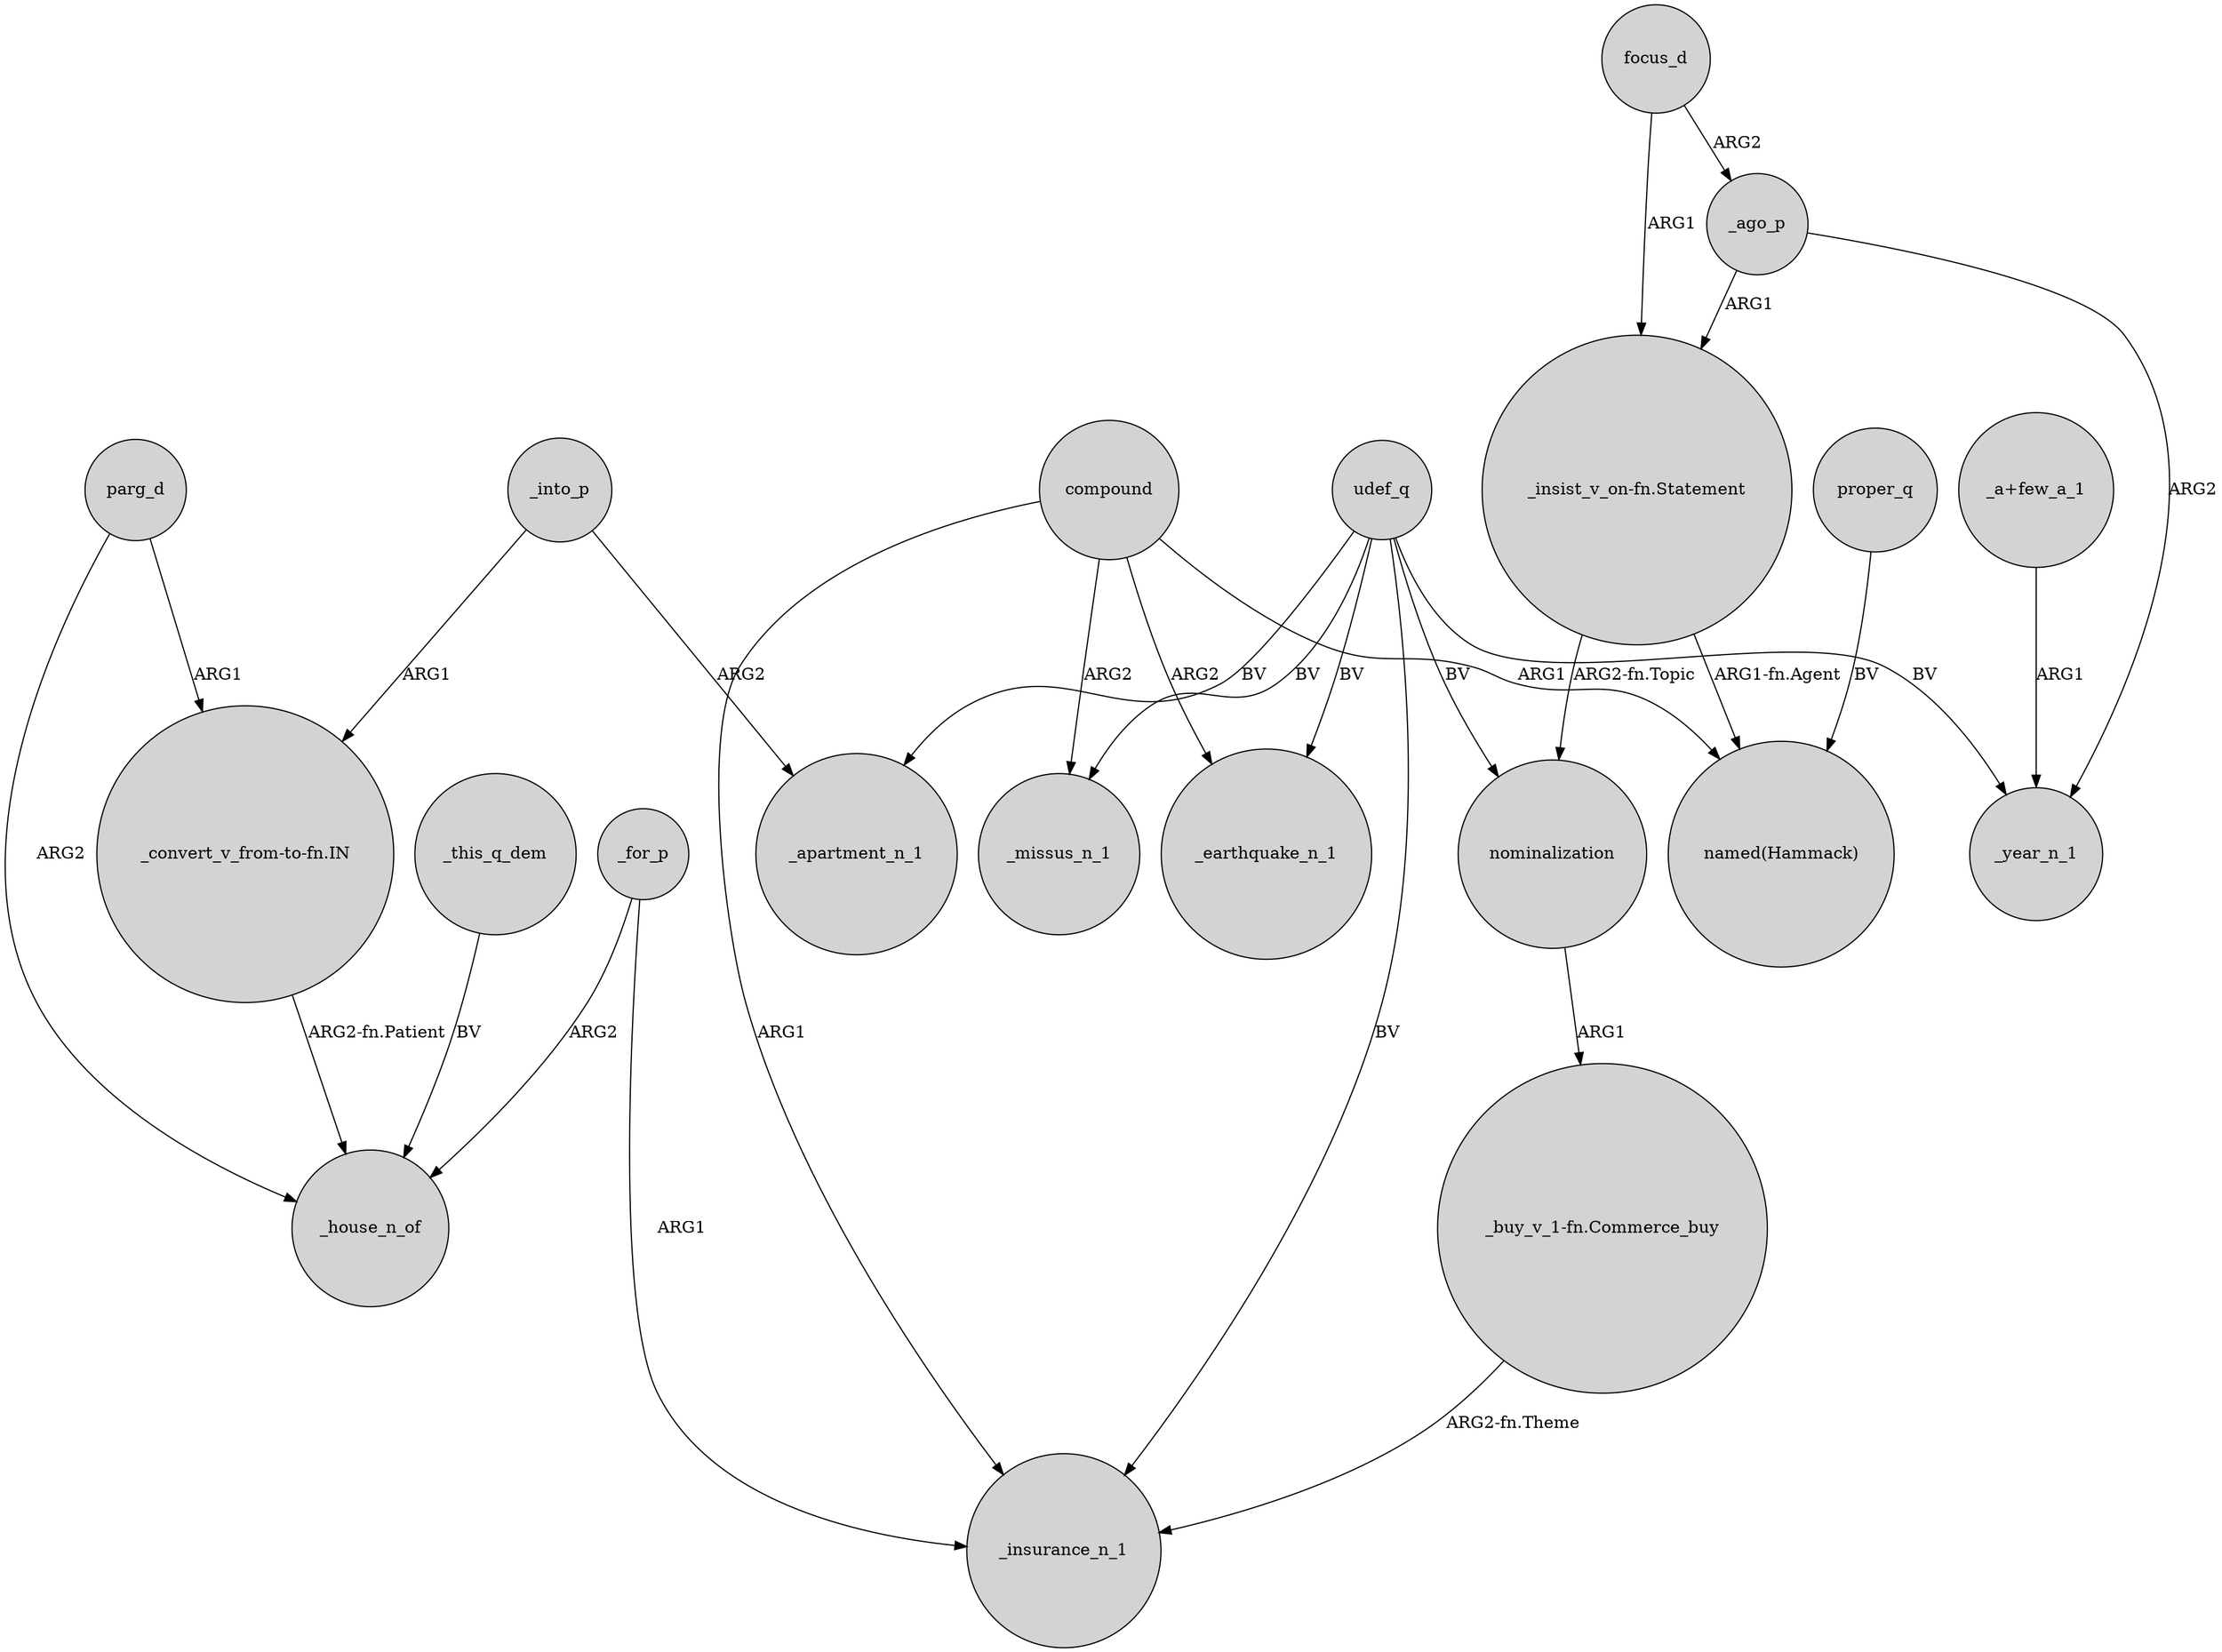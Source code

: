 digraph {
	node [shape=circle style=filled]
	"_insist_v_on-fn.Statement" -> "named(Hammack)" [label="ARG1-fn.Agent"]
	compound -> _insurance_n_1 [label=ARG1]
	compound -> _earthquake_n_1 [label=ARG2]
	_for_p -> _insurance_n_1 [label=ARG1]
	"_buy_v_1-fn.Commerce_buy" -> _insurance_n_1 [label="ARG2-fn.Theme"]
	udef_q -> _insurance_n_1 [label=BV]
	_ago_p -> "_insist_v_on-fn.Statement" [label=ARG1]
	compound -> _missus_n_1 [label=ARG2]
	parg_d -> _house_n_of [label=ARG2]
	udef_q -> _apartment_n_1 [label=BV]
	"_a+few_a_1" -> _year_n_1 [label=ARG1]
	udef_q -> _missus_n_1 [label=BV]
	"_convert_v_from-to-fn.IN" -> _house_n_of [label="ARG2-fn.Patient"]
	"_insist_v_on-fn.Statement" -> nominalization [label="ARG2-fn.Topic"]
	proper_q -> "named(Hammack)" [label=BV]
	_for_p -> _house_n_of [label=ARG2]
	_ago_p -> _year_n_1 [label=ARG2]
	nominalization -> "_buy_v_1-fn.Commerce_buy" [label=ARG1]
	compound -> "named(Hammack)" [label=ARG1]
	parg_d -> "_convert_v_from-to-fn.IN" [label=ARG1]
	udef_q -> nominalization [label=BV]
	_into_p -> _apartment_n_1 [label=ARG2]
	udef_q -> _year_n_1 [label=BV]
	focus_d -> _ago_p [label=ARG2]
	_this_q_dem -> _house_n_of [label=BV]
	focus_d -> "_insist_v_on-fn.Statement" [label=ARG1]
	udef_q -> _earthquake_n_1 [label=BV]
	_into_p -> "_convert_v_from-to-fn.IN" [label=ARG1]
}
